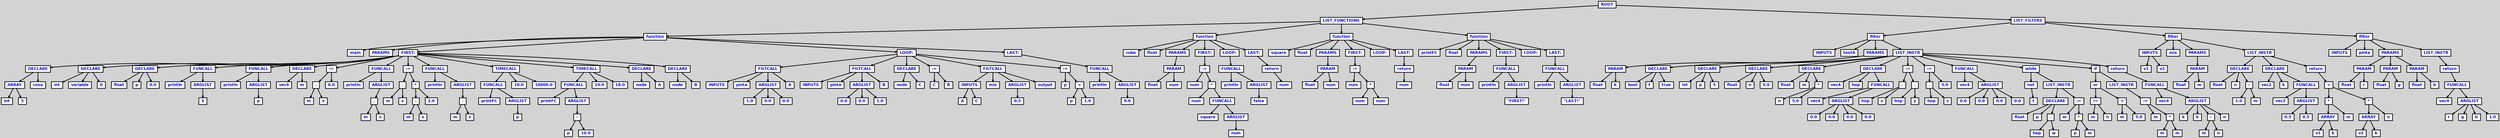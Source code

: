 digraph {

	ordering=out;
	ranksep=.4;
	bgcolor="lightgrey"; node [shape=box, fixedsize=false, fontsize=12, fontname="Helvetica-bold", fontcolor="blue"
		width=.25, height=.25, color="black", fillcolor="white", style="filled, solid, bold"];
	edge [arrowsize=.5, color="black", style="bold"]

  n0 [label="ROOT"];
  n1 [label="LIST_FUNCTIONS"];
  n1 [label="LIST_FUNCTIONS"];
  n2 [label="function"];
  n2 [label="function"];
  n3 [label="main"];
  n4 [label="PARAMS"];
  n5 [label="FIRST:"];
  n5 [label="FIRST:"];
  n6 [label="DECLARE"];
  n6 [label="DECLARE"];
  n7 [label="ARRAY"];
  n7 [label="ARRAY"];
  n8 [label="int"];
  n9 [label="5"];
  n10 [label="cosa"];
  n11 [label="DECLARE"];
  n11 [label="DECLARE"];
  n12 [label="int"];
  n13 [label="variable"];
  n14 [label="0"];
  n15 [label="DECLARE"];
  n15 [label="DECLARE"];
  n16 [label="float"];
  n17 [label="p"];
  n18 [label="0.0"];
  n19 [label="FUNCALL"];
  n19 [label="FUNCALL"];
  n20 [label="println"];
  n21 [label="ARGLIST"];
  n21 [label="ARGLIST"];
  n22 [label="3"];
  n23 [label="FUNCALL"];
  n23 [label="FUNCALL"];
  n24 [label="println"];
  n25 [label="ARGLIST"];
  n25 [label="ARGLIST"];
  n26 [label="p"];
  n27 [label="DECLARE"];
  n27 [label="DECLARE"];
  n28 [label="vec4"];
  n29 [label="m"];
  n30 [label=":="];
  n30 [label=":="];
  n31 [label="."];
  n31 [label="."];
  n32 [label="m"];
  n33 [label="x"];
  n34 [label="6.0"];
  n35 [label="FUNCALL"];
  n35 [label="FUNCALL"];
  n36 [label="println"];
  n37 [label="ARGLIST"];
  n37 [label="ARGLIST"];
  n38 [label="."];
  n38 [label="."];
  n39 [label="m"];
  n40 [label="x"];
  n41 [label=":="];
  n41 [label=":="];
  n42 [label="."];
  n42 [label="."];
  n43 [label="m"];
  n44 [label="x"];
  n45 [label="*"];
  n45 [label="*"];
  n46 [label="."];
  n46 [label="."];
  n47 [label="m"];
  n48 [label="x"];
  n49 [label="2.0"];
  n50 [label="FUNCALL"];
  n50 [label="FUNCALL"];
  n51 [label="println"];
  n52 [label="ARGLIST"];
  n52 [label="ARGLIST"];
  n53 [label="."];
  n53 [label="."];
  n54 [label="m"];
  n55 [label="x"];
  n56 [label="TIMECALL"];
  n56 [label="TIMECALL"];
  n57 [label="FUNCALL"];
  n57 [label="FUNCALL"];
  n58 [label="printFC"];
  n59 [label="ARGLIST"];
  n59 [label="ARGLIST"];
  n60 [label="p"];
  n61 [label="10.0"];
  n62 [label="10000.0"];
  n63 [label="TIMECALL"];
  n63 [label="TIMECALL"];
  n64 [label="FUNCALL"];
  n64 [label="FUNCALL"];
  n65 [label="printFC"];
  n66 [label="ARGLIST"];
  n66 [label="ARGLIST"];
  n67 [label="-"];
  n67 [label="-"];
  n68 [label="p"];
  n69 [label="10.0"];
  n70 [label="14.0"];
  n71 [label="18.0"];
  n72 [label="DECLARE"];
  n72 [label="DECLARE"];
  n73 [label="node"];
  n74 [label="A"];
  n75 [label="DECLARE"];
  n75 [label="DECLARE"];
  n76 [label="node"];
  n77 [label="B"];
  n78 [label="LOOP:"];
  n78 [label="LOOP:"];
  n79 [label="FILTCALL"];
  n79 [label="FILTCALL"];
  n80 [label="INPUTS"];
  n81 [label="pinta"];
  n82 [label="ARGLIST"];
  n82 [label="ARGLIST"];
  n83 [label="1.0"];
  n84 [label="0.0"];
  n85 [label="0.0"];
  n86 [label="A"];
  n87 [label="FILTCALL"];
  n87 [label="FILTCALL"];
  n88 [label="INPUTS"];
  n89 [label="pinta"];
  n90 [label="ARGLIST"];
  n90 [label="ARGLIST"];
  n91 [label="0.0"];
  n92 [label="0.0"];
  n93 [label="1.0"];
  n94 [label="B"];
  n95 [label="DECLARE"];
  n95 [label="DECLARE"];
  n96 [label="node"];
  n97 [label="C"];
  n98 [label=":="];
  n98 [label=":="];
  n99 [label="C"];
  n100 [label="B"];
  n101 [label="FILTCALL"];
  n101 [label="FILTCALL"];
  n102 [label="INPUTS"];
  n102 [label="INPUTS"];
  n103 [label="A"];
  n104 [label="C"];
  n105 [label="mix"];
  n106 [label="ARGLIST"];
  n106 [label="ARGLIST"];
  n107 [label="0.5"];
  n108 [label="output"];
  n109 [label=":="];
  n109 [label=":="];
  n110 [label="p"];
  n111 [label="+"];
  n111 [label="+"];
  n112 [label="p"];
  n113 [label="1.0"];
  n114 [label="LAST:"];
  n114 [label="LAST:"];
  n115 [label="FUNCALL"];
  n115 [label="FUNCALL"];
  n116 [label="println"];
  n117 [label="ARGLIST"];
  n117 [label="ARGLIST"];
  n118 [label="9.0"];
  n119 [label="function"];
  n119 [label="function"];
  n120 [label="cube"];
  n121 [label="float"];
  n122 [label="PARAMS"];
  n122 [label="PARAMS"];
  n123 [label="PARAM"];
  n123 [label="PARAM"];
  n124 [label="float"];
  n125 [label="num"];
  n126 [label="FIRST:"];
  n126 [label="FIRST:"];
  n127 [label=":="];
  n127 [label=":="];
  n128 [label="num"];
  n129 [label="*"];
  n129 [label="*"];
  n130 [label="num"];
  n131 [label="FUNCALL"];
  n131 [label="FUNCALL"];
  n132 [label="square"];
  n133 [label="ARGLIST"];
  n133 [label="ARGLIST"];
  n134 [label="num"];
  n135 [label="LOOP:"];
  n135 [label="LOOP:"];
  n136 [label="FUNCALL"];
  n136 [label="FUNCALL"];
  n137 [label="println"];
  n138 [label="ARGLIST"];
  n138 [label="ARGLIST"];
  n139 [label="false"];
  n140 [label="LAST:"];
  n140 [label="LAST:"];
  n141 [label="return"];
  n141 [label="return"];
  n142 [label="num"];
  n143 [label="function"];
  n143 [label="function"];
  n144 [label="square"];
  n145 [label="float"];
  n146 [label="PARAMS"];
  n146 [label="PARAMS"];
  n147 [label="PARAM"];
  n147 [label="PARAM"];
  n148 [label="float"];
  n149 [label="num"];
  n150 [label="FIRST:"];
  n150 [label="FIRST:"];
  n151 [label=":="];
  n151 [label=":="];
  n152 [label="num"];
  n153 [label="*"];
  n153 [label="*"];
  n154 [label="num"];
  n155 [label="num"];
  n156 [label="LOOP:"];
  n157 [label="LAST:"];
  n157 [label="LAST:"];
  n158 [label="return"];
  n158 [label="return"];
  n159 [label="num"];
  n160 [label="function"];
  n160 [label="function"];
  n161 [label="printFC"];
  n162 [label="float"];
  n163 [label="PARAMS"];
  n163 [label="PARAMS"];
  n164 [label="PARAM"];
  n164 [label="PARAM"];
  n165 [label="float"];
  n166 [label="num"];
  n167 [label="FIRST:"];
  n167 [label="FIRST:"];
  n168 [label="FUNCALL"];
  n168 [label="FUNCALL"];
  n169 [label="println"];
  n170 [label="ARGLIST"];
  n170 [label="ARGLIST"];
  n171 [label="\"FIRST!\""];
  n172 [label="LOOP:"];
  n173 [label="LAST:"];
  n173 [label="LAST:"];
  n174 [label="FUNCALL"];
  n174 [label="FUNCALL"];
  n175 [label="println"];
  n176 [label="ARGLIST"];
  n176 [label="ARGLIST"];
  n177 [label="\"LAST!\""];
  n178 [label="LIST_FILTERS"];
  n178 [label="LIST_FILTERS"];
  n179 [label="filter"];
  n179 [label="filter"];
  n180 [label="INPUTS"];
  n181 [label="testA"];
  n182 [label="PARAMS"];
  n182 [label="PARAMS"];
  n183 [label="PARAM"];
  n183 [label="PARAM"];
  n184 [label="float"];
  n185 [label="k"];
  n186 [label="LIST_INSTR"];
  n186 [label="LIST_INSTR"];
  n187 [label="DECLARE"];
  n187 [label="DECLARE"];
  n188 [label="bool"];
  n189 [label="t"];
  n190 [label="true"];
  n191 [label="DECLARE"];
  n191 [label="DECLARE"];
  n192 [label="int"];
  n193 [label="p"];
  n194 [label="5"];
  n195 [label="DECLARE"];
  n195 [label="DECLARE"];
  n196 [label="float"];
  n197 [label="n"];
  n198 [label="5.0"];
  n199 [label="DECLARE"];
  n199 [label="DECLARE"];
  n200 [label="float"];
  n201 [label="m"];
  n202 [label="*"];
  n202 [label="*"];
  n203 [label="n"];
  n204 [label="5.0"];
  n205 [label="DECLARE"];
  n205 [label="DECLARE"];
  n206 [label="vec4"];
  n207 [label="hop"];
  n208 [label="FUNCALL"];
  n208 [label="FUNCALL"];
  n209 [label="vec4"];
  n210 [label="ARGLIST"];
  n210 [label="ARGLIST"];
  n211 [label="0.0"];
  n212 [label="0.0"];
  n213 [label="0.0"];
  n214 [label="0.0"];
  n215 [label=":="];
  n215 [label=":="];
  n216 [label="."];
  n216 [label="."];
  n217 [label="hop"];
  n218 [label="x"];
  n219 [label="."];
  n219 [label="."];
  n220 [label="hop"];
  n221 [label="y"];
  n222 [label=":="];
  n222 [label=":="];
  n223 [label="."];
  n223 [label="."];
  n224 [label="hop"];
  n225 [label="z"];
  n226 [label="5.0"];
  n227 [label="FUNCALL"];
  n227 [label="FUNCALL"];
  n228 [label="vec4"];
  n229 [label="ARGLIST"];
  n229 [label="ARGLIST"];
  n230 [label="0.0"];
  n231 [label="0.0"];
  n232 [label="0.0"];
  n233 [label="0.0"];
  n234 [label="while"];
  n234 [label="while"];
  n235 [label="not"];
  n235 [label="not"];
  n236 [label="t"];
  n237 [label="LIST_INSTR"];
  n237 [label="LIST_INSTR"];
  n238 [label="DECLARE"];
  n238 [label="DECLARE"];
  n239 [label="float"];
  n240 [label="p"];
  n241 [label="."];
  n241 [label="."];
  n242 [label="hop"];
  n243 [label="w"];
  n244 [label=":="];
  n244 [label=":="];
  n245 [label="m"];
  n246 [label="*"];
  n246 [label="*"];
  n247 [label="p"];
  n248 [label="m"];
  n249 [label="if"];
  n249 [label="if"];
  n250 [label="or"];
  n250 [label="or"];
  n251 [label="!="];
  n251 [label="!="];
  n252 [label="m"];
  n253 [label="n"];
  n254 [label="<"];
  n254 [label="<"];
  n255 [label="m"];
  n256 [label="5.0"];
  n257 [label="LIST_INSTR"];
  n257 [label="LIST_INSTR"];
  n258 [label=":="];
  n258 [label=":="];
  n259 [label="m"];
  n260 [label="*"];
  n260 [label="*"];
  n261 [label="m"];
  n262 [label="m"];
  n263 [label="return"];
  n263 [label="return"];
  n264 [label="FUNCALL"];
  n264 [label="FUNCALL"];
  n265 [label="vec4"];
  n266 [label="ARGLIST"];
  n266 [label="ARGLIST"];
  n267 [label="k"];
  n268 [label="k"];
  n269 [label="-"];
  n269 [label="-"];
  n270 [label="m"];
  n271 [label="n"];
  n272 [label="n"];
  n273 [label="filter"];
  n273 [label="filter"];
  n274 [label="INPUTS"];
  n274 [label="INPUTS"];
  n275 [label="v1"];
  n276 [label="v2"];
  n277 [label="mix"];
  n278 [label="PARAMS"];
  n278 [label="PARAMS"];
  n279 [label="PARAM"];
  n279 [label="PARAM"];
  n280 [label="float"];
  n281 [label="m"];
  n282 [label="LIST_INSTR"];
  n282 [label="LIST_INSTR"];
  n283 [label="DECLARE"];
  n283 [label="DECLARE"];
  n284 [label="float"];
  n285 [label="n"];
  n286 [label="-"];
  n286 [label="-"];
  n287 [label="1.0"];
  n288 [label="m"];
  n289 [label="DECLARE"];
  n289 [label="DECLARE"];
  n290 [label="vec2"];
  n291 [label="k"];
  n292 [label="FUNCALL"];
  n292 [label="FUNCALL"];
  n293 [label="vec2"];
  n294 [label="ARGLIST"];
  n294 [label="ARGLIST"];
  n295 [label="0.5"];
  n296 [label="0.5"];
  n297 [label="return"];
  n297 [label="return"];
  n298 [label="+"];
  n298 [label="+"];
  n299 [label="*"];
  n299 [label="*"];
  n300 [label="ARRAY"];
  n300 [label="ARRAY"];
  n301 [label="v1"];
  n302 [label="k"];
  n303 [label="m"];
  n304 [label="*"];
  n304 [label="*"];
  n305 [label="ARRAY"];
  n305 [label="ARRAY"];
  n306 [label="v2"];
  n307 [label="k"];
  n308 [label="n"];
  n309 [label="filter"];
  n309 [label="filter"];
  n310 [label="INPUTS"];
  n311 [label="pinta"];
  n312 [label="PARAMS"];
  n312 [label="PARAMS"];
  n313 [label="PARAM"];
  n313 [label="PARAM"];
  n314 [label="float"];
  n315 [label="r"];
  n316 [label="PARAM"];
  n316 [label="PARAM"];
  n317 [label="float"];
  n318 [label="g"];
  n319 [label="PARAM"];
  n319 [label="PARAM"];
  n320 [label="float"];
  n321 [label="b"];
  n322 [label="LIST_INSTR"];
  n322 [label="LIST_INSTR"];
  n323 [label="return"];
  n323 [label="return"];
  n324 [label="FUNCALL"];
  n324 [label="FUNCALL"];
  n325 [label="vec4"];
  n326 [label="ARGLIST"];
  n326 [label="ARGLIST"];
  n327 [label="r"];
  n328 [label="g"];
  n329 [label="b"];
  n330 [label="1.0"];

  n0 -> n1 // "ROOT" -> "LIST_FUNCTIONS"
  n1 -> n2 // "LIST_FUNCTIONS" -> "function"
  n2 -> n3 // "function" -> "main"
  n2 -> n4 // "function" -> "PARAMS"
  n2 -> n5 // "function" -> "FIRST:"
  n5 -> n6 // "FIRST:" -> "DECLARE"
  n6 -> n7 // "DECLARE" -> "ARRAY"
  n7 -> n8 // "ARRAY" -> "int"
  n7 -> n9 // "ARRAY" -> "5"
  n6 -> n10 // "DECLARE" -> "cosa"
  n5 -> n11 // "FIRST:" -> "DECLARE"
  n11 -> n12 // "DECLARE" -> "int"
  n11 -> n13 // "DECLARE" -> "variable"
  n11 -> n14 // "DECLARE" -> "0"
  n5 -> n15 // "FIRST:" -> "DECLARE"
  n15 -> n16 // "DECLARE" -> "float"
  n15 -> n17 // "DECLARE" -> "p"
  n15 -> n18 // "DECLARE" -> "0.0"
  n5 -> n19 // "FIRST:" -> "FUNCALL"
  n19 -> n20 // "FUNCALL" -> "println"
  n19 -> n21 // "FUNCALL" -> "ARGLIST"
  n21 -> n22 // "ARGLIST" -> "3"
  n5 -> n23 // "FIRST:" -> "FUNCALL"
  n23 -> n24 // "FUNCALL" -> "println"
  n23 -> n25 // "FUNCALL" -> "ARGLIST"
  n25 -> n26 // "ARGLIST" -> "p"
  n5 -> n27 // "FIRST:" -> "DECLARE"
  n27 -> n28 // "DECLARE" -> "vec4"
  n27 -> n29 // "DECLARE" -> "m"
  n5 -> n30 // "FIRST:" -> ":="
  n30 -> n31 // ":=" -> "."
  n31 -> n32 // "." -> "m"
  n31 -> n33 // "." -> "x"
  n30 -> n34 // ":=" -> "6.0"
  n5 -> n35 // "FIRST:" -> "FUNCALL"
  n35 -> n36 // "FUNCALL" -> "println"
  n35 -> n37 // "FUNCALL" -> "ARGLIST"
  n37 -> n38 // "ARGLIST" -> "."
  n38 -> n39 // "." -> "m"
  n38 -> n40 // "." -> "x"
  n5 -> n41 // "FIRST:" -> ":="
  n41 -> n42 // ":=" -> "."
  n42 -> n43 // "." -> "m"
  n42 -> n44 // "." -> "x"
  n41 -> n45 // ":=" -> "*"
  n45 -> n46 // "*" -> "."
  n46 -> n47 // "." -> "m"
  n46 -> n48 // "." -> "x"
  n45 -> n49 // "*" -> "2.0"
  n5 -> n50 // "FIRST:" -> "FUNCALL"
  n50 -> n51 // "FUNCALL" -> "println"
  n50 -> n52 // "FUNCALL" -> "ARGLIST"
  n52 -> n53 // "ARGLIST" -> "."
  n53 -> n54 // "." -> "m"
  n53 -> n55 // "." -> "x"
  n5 -> n56 // "FIRST:" -> "TIMECALL"
  n56 -> n57 // "TIMECALL" -> "FUNCALL"
  n57 -> n58 // "FUNCALL" -> "printFC"
  n57 -> n59 // "FUNCALL" -> "ARGLIST"
  n59 -> n60 // "ARGLIST" -> "p"
  n56 -> n61 // "TIMECALL" -> "10.0"
  n56 -> n62 // "TIMECALL" -> "10000.0"
  n5 -> n63 // "FIRST:" -> "TIMECALL"
  n63 -> n64 // "TIMECALL" -> "FUNCALL"
  n64 -> n65 // "FUNCALL" -> "printFC"
  n64 -> n66 // "FUNCALL" -> "ARGLIST"
  n66 -> n67 // "ARGLIST" -> "-"
  n67 -> n68 // "-" -> "p"
  n67 -> n69 // "-" -> "10.0"
  n63 -> n70 // "TIMECALL" -> "14.0"
  n63 -> n71 // "TIMECALL" -> "18.0"
  n5 -> n72 // "FIRST:" -> "DECLARE"
  n72 -> n73 // "DECLARE" -> "node"
  n72 -> n74 // "DECLARE" -> "A"
  n5 -> n75 // "FIRST:" -> "DECLARE"
  n75 -> n76 // "DECLARE" -> "node"
  n75 -> n77 // "DECLARE" -> "B"
  n2 -> n78 // "function" -> "LOOP:"
  n78 -> n79 // "LOOP:" -> "FILTCALL"
  n79 -> n80 // "FILTCALL" -> "INPUTS"
  n79 -> n81 // "FILTCALL" -> "pinta"
  n79 -> n82 // "FILTCALL" -> "ARGLIST"
  n82 -> n83 // "ARGLIST" -> "1.0"
  n82 -> n84 // "ARGLIST" -> "0.0"
  n82 -> n85 // "ARGLIST" -> "0.0"
  n79 -> n86 // "FILTCALL" -> "A"
  n78 -> n87 // "LOOP:" -> "FILTCALL"
  n87 -> n88 // "FILTCALL" -> "INPUTS"
  n87 -> n89 // "FILTCALL" -> "pinta"
  n87 -> n90 // "FILTCALL" -> "ARGLIST"
  n90 -> n91 // "ARGLIST" -> "0.0"
  n90 -> n92 // "ARGLIST" -> "0.0"
  n90 -> n93 // "ARGLIST" -> "1.0"
  n87 -> n94 // "FILTCALL" -> "B"
  n78 -> n95 // "LOOP:" -> "DECLARE"
  n95 -> n96 // "DECLARE" -> "node"
  n95 -> n97 // "DECLARE" -> "C"
  n78 -> n98 // "LOOP:" -> ":="
  n98 -> n99 // ":=" -> "C"
  n98 -> n100 // ":=" -> "B"
  n78 -> n101 // "LOOP:" -> "FILTCALL"
  n101 -> n102 // "FILTCALL" -> "INPUTS"
  n102 -> n103 // "INPUTS" -> "A"
  n102 -> n104 // "INPUTS" -> "C"
  n101 -> n105 // "FILTCALL" -> "mix"
  n101 -> n106 // "FILTCALL" -> "ARGLIST"
  n106 -> n107 // "ARGLIST" -> "0.5"
  n101 -> n108 // "FILTCALL" -> "output"
  n78 -> n109 // "LOOP:" -> ":="
  n109 -> n110 // ":=" -> "p"
  n109 -> n111 // ":=" -> "+"
  n111 -> n112 // "+" -> "p"
  n111 -> n113 // "+" -> "1.0"
  n2 -> n114 // "function" -> "LAST:"
  n114 -> n115 // "LAST:" -> "FUNCALL"
  n115 -> n116 // "FUNCALL" -> "println"
  n115 -> n117 // "FUNCALL" -> "ARGLIST"
  n117 -> n118 // "ARGLIST" -> "9.0"
  n1 -> n119 // "LIST_FUNCTIONS" -> "function"
  n119 -> n120 // "function" -> "cube"
  n119 -> n121 // "function" -> "float"
  n119 -> n122 // "function" -> "PARAMS"
  n122 -> n123 // "PARAMS" -> "PARAM"
  n123 -> n124 // "PARAM" -> "float"
  n123 -> n125 // "PARAM" -> "num"
  n119 -> n126 // "function" -> "FIRST:"
  n126 -> n127 // "FIRST:" -> ":="
  n127 -> n128 // ":=" -> "num"
  n127 -> n129 // ":=" -> "*"
  n129 -> n130 // "*" -> "num"
  n129 -> n131 // "*" -> "FUNCALL"
  n131 -> n132 // "FUNCALL" -> "square"
  n131 -> n133 // "FUNCALL" -> "ARGLIST"
  n133 -> n134 // "ARGLIST" -> "num"
  n119 -> n135 // "function" -> "LOOP:"
  n135 -> n136 // "LOOP:" -> "FUNCALL"
  n136 -> n137 // "FUNCALL" -> "println"
  n136 -> n138 // "FUNCALL" -> "ARGLIST"
  n138 -> n139 // "ARGLIST" -> "false"
  n119 -> n140 // "function" -> "LAST:"
  n140 -> n141 // "LAST:" -> "return"
  n141 -> n142 // "return" -> "num"
  n1 -> n143 // "LIST_FUNCTIONS" -> "function"
  n143 -> n144 // "function" -> "square"
  n143 -> n145 // "function" -> "float"
  n143 -> n146 // "function" -> "PARAMS"
  n146 -> n147 // "PARAMS" -> "PARAM"
  n147 -> n148 // "PARAM" -> "float"
  n147 -> n149 // "PARAM" -> "num"
  n143 -> n150 // "function" -> "FIRST:"
  n150 -> n151 // "FIRST:" -> ":="
  n151 -> n152 // ":=" -> "num"
  n151 -> n153 // ":=" -> "*"
  n153 -> n154 // "*" -> "num"
  n153 -> n155 // "*" -> "num"
  n143 -> n156 // "function" -> "LOOP:"
  n143 -> n157 // "function" -> "LAST:"
  n157 -> n158 // "LAST:" -> "return"
  n158 -> n159 // "return" -> "num"
  n1 -> n160 // "LIST_FUNCTIONS" -> "function"
  n160 -> n161 // "function" -> "printFC"
  n160 -> n162 // "function" -> "float"
  n160 -> n163 // "function" -> "PARAMS"
  n163 -> n164 // "PARAMS" -> "PARAM"
  n164 -> n165 // "PARAM" -> "float"
  n164 -> n166 // "PARAM" -> "num"
  n160 -> n167 // "function" -> "FIRST:"
  n167 -> n168 // "FIRST:" -> "FUNCALL"
  n168 -> n169 // "FUNCALL" -> "println"
  n168 -> n170 // "FUNCALL" -> "ARGLIST"
  n170 -> n171 // "ARGLIST" -> "\"FIRST!\""
  n160 -> n172 // "function" -> "LOOP:"
  n160 -> n173 // "function" -> "LAST:"
  n173 -> n174 // "LAST:" -> "FUNCALL"
  n174 -> n175 // "FUNCALL" -> "println"
  n174 -> n176 // "FUNCALL" -> "ARGLIST"
  n176 -> n177 // "ARGLIST" -> "\"LAST!\""
  n0 -> n178 // "ROOT" -> "LIST_FILTERS"
  n178 -> n179 // "LIST_FILTERS" -> "filter"
  n179 -> n180 // "filter" -> "INPUTS"
  n179 -> n181 // "filter" -> "testA"
  n179 -> n182 // "filter" -> "PARAMS"
  n182 -> n183 // "PARAMS" -> "PARAM"
  n183 -> n184 // "PARAM" -> "float"
  n183 -> n185 // "PARAM" -> "k"
  n179 -> n186 // "filter" -> "LIST_INSTR"
  n186 -> n187 // "LIST_INSTR" -> "DECLARE"
  n187 -> n188 // "DECLARE" -> "bool"
  n187 -> n189 // "DECLARE" -> "t"
  n187 -> n190 // "DECLARE" -> "true"
  n186 -> n191 // "LIST_INSTR" -> "DECLARE"
  n191 -> n192 // "DECLARE" -> "int"
  n191 -> n193 // "DECLARE" -> "p"
  n191 -> n194 // "DECLARE" -> "5"
  n186 -> n195 // "LIST_INSTR" -> "DECLARE"
  n195 -> n196 // "DECLARE" -> "float"
  n195 -> n197 // "DECLARE" -> "n"
  n195 -> n198 // "DECLARE" -> "5.0"
  n186 -> n199 // "LIST_INSTR" -> "DECLARE"
  n199 -> n200 // "DECLARE" -> "float"
  n199 -> n201 // "DECLARE" -> "m"
  n199 -> n202 // "DECLARE" -> "*"
  n202 -> n203 // "*" -> "n"
  n202 -> n204 // "*" -> "5.0"
  n186 -> n205 // "LIST_INSTR" -> "DECLARE"
  n205 -> n206 // "DECLARE" -> "vec4"
  n205 -> n207 // "DECLARE" -> "hop"
  n205 -> n208 // "DECLARE" -> "FUNCALL"
  n208 -> n209 // "FUNCALL" -> "vec4"
  n208 -> n210 // "FUNCALL" -> "ARGLIST"
  n210 -> n211 // "ARGLIST" -> "0.0"
  n210 -> n212 // "ARGLIST" -> "0.0"
  n210 -> n213 // "ARGLIST" -> "0.0"
  n210 -> n214 // "ARGLIST" -> "0.0"
  n186 -> n215 // "LIST_INSTR" -> ":="
  n215 -> n216 // ":=" -> "."
  n216 -> n217 // "." -> "hop"
  n216 -> n218 // "." -> "x"
  n215 -> n219 // ":=" -> "."
  n219 -> n220 // "." -> "hop"
  n219 -> n221 // "." -> "y"
  n186 -> n222 // "LIST_INSTR" -> ":="
  n222 -> n223 // ":=" -> "."
  n223 -> n224 // "." -> "hop"
  n223 -> n225 // "." -> "z"
  n222 -> n226 // ":=" -> "5.0"
  n186 -> n227 // "LIST_INSTR" -> "FUNCALL"
  n227 -> n228 // "FUNCALL" -> "vec4"
  n227 -> n229 // "FUNCALL" -> "ARGLIST"
  n229 -> n230 // "ARGLIST" -> "0.0"
  n229 -> n231 // "ARGLIST" -> "0.0"
  n229 -> n232 // "ARGLIST" -> "0.0"
  n229 -> n233 // "ARGLIST" -> "0.0"
  n186 -> n234 // "LIST_INSTR" -> "while"
  n234 -> n235 // "while" -> "not"
  n235 -> n236 // "not" -> "t"
  n234 -> n237 // "while" -> "LIST_INSTR"
  n237 -> n238 // "LIST_INSTR" -> "DECLARE"
  n238 -> n239 // "DECLARE" -> "float"
  n238 -> n240 // "DECLARE" -> "p"
  n238 -> n241 // "DECLARE" -> "."
  n241 -> n242 // "." -> "hop"
  n241 -> n243 // "." -> "w"
  n237 -> n244 // "LIST_INSTR" -> ":="
  n244 -> n245 // ":=" -> "m"
  n244 -> n246 // ":=" -> "*"
  n246 -> n247 // "*" -> "p"
  n246 -> n248 // "*" -> "m"
  n186 -> n249 // "LIST_INSTR" -> "if"
  n249 -> n250 // "if" -> "or"
  n250 -> n251 // "or" -> "!="
  n251 -> n252 // "!=" -> "m"
  n251 -> n253 // "!=" -> "n"
  n250 -> n254 // "or" -> "<"
  n254 -> n255 // "<" -> "m"
  n254 -> n256 // "<" -> "5.0"
  n249 -> n257 // "if" -> "LIST_INSTR"
  n257 -> n258 // "LIST_INSTR" -> ":="
  n258 -> n259 // ":=" -> "m"
  n258 -> n260 // ":=" -> "*"
  n260 -> n261 // "*" -> "m"
  n260 -> n262 // "*" -> "m"
  n186 -> n263 // "LIST_INSTR" -> "return"
  n263 -> n264 // "return" -> "FUNCALL"
  n264 -> n265 // "FUNCALL" -> "vec4"
  n264 -> n266 // "FUNCALL" -> "ARGLIST"
  n266 -> n267 // "ARGLIST" -> "k"
  n266 -> n268 // "ARGLIST" -> "k"
  n266 -> n269 // "ARGLIST" -> "-"
  n269 -> n270 // "-" -> "m"
  n269 -> n271 // "-" -> "n"
  n266 -> n272 // "ARGLIST" -> "n"
  n178 -> n273 // "LIST_FILTERS" -> "filter"
  n273 -> n274 // "filter" -> "INPUTS"
  n274 -> n275 // "INPUTS" -> "v1"
  n274 -> n276 // "INPUTS" -> "v2"
  n273 -> n277 // "filter" -> "mix"
  n273 -> n278 // "filter" -> "PARAMS"
  n278 -> n279 // "PARAMS" -> "PARAM"
  n279 -> n280 // "PARAM" -> "float"
  n279 -> n281 // "PARAM" -> "m"
  n273 -> n282 // "filter" -> "LIST_INSTR"
  n282 -> n283 // "LIST_INSTR" -> "DECLARE"
  n283 -> n284 // "DECLARE" -> "float"
  n283 -> n285 // "DECLARE" -> "n"
  n283 -> n286 // "DECLARE" -> "-"
  n286 -> n287 // "-" -> "1.0"
  n286 -> n288 // "-" -> "m"
  n282 -> n289 // "LIST_INSTR" -> "DECLARE"
  n289 -> n290 // "DECLARE" -> "vec2"
  n289 -> n291 // "DECLARE" -> "k"
  n289 -> n292 // "DECLARE" -> "FUNCALL"
  n292 -> n293 // "FUNCALL" -> "vec2"
  n292 -> n294 // "FUNCALL" -> "ARGLIST"
  n294 -> n295 // "ARGLIST" -> "0.5"
  n294 -> n296 // "ARGLIST" -> "0.5"
  n282 -> n297 // "LIST_INSTR" -> "return"
  n297 -> n298 // "return" -> "+"
  n298 -> n299 // "+" -> "*"
  n299 -> n300 // "*" -> "ARRAY"
  n300 -> n301 // "ARRAY" -> "v1"
  n300 -> n302 // "ARRAY" -> "k"
  n299 -> n303 // "*" -> "m"
  n298 -> n304 // "+" -> "*"
  n304 -> n305 // "*" -> "ARRAY"
  n305 -> n306 // "ARRAY" -> "v2"
  n305 -> n307 // "ARRAY" -> "k"
  n304 -> n308 // "*" -> "n"
  n178 -> n309 // "LIST_FILTERS" -> "filter"
  n309 -> n310 // "filter" -> "INPUTS"
  n309 -> n311 // "filter" -> "pinta"
  n309 -> n312 // "filter" -> "PARAMS"
  n312 -> n313 // "PARAMS" -> "PARAM"
  n313 -> n314 // "PARAM" -> "float"
  n313 -> n315 // "PARAM" -> "r"
  n312 -> n316 // "PARAMS" -> "PARAM"
  n316 -> n317 // "PARAM" -> "float"
  n316 -> n318 // "PARAM" -> "g"
  n312 -> n319 // "PARAMS" -> "PARAM"
  n319 -> n320 // "PARAM" -> "float"
  n319 -> n321 // "PARAM" -> "b"
  n309 -> n322 // "filter" -> "LIST_INSTR"
  n322 -> n323 // "LIST_INSTR" -> "return"
  n323 -> n324 // "return" -> "FUNCALL"
  n324 -> n325 // "FUNCALL" -> "vec4"
  n324 -> n326 // "FUNCALL" -> "ARGLIST"
  n326 -> n327 // "ARGLIST" -> "r"
  n326 -> n328 // "ARGLIST" -> "g"
  n326 -> n329 // "ARGLIST" -> "b"
  n326 -> n330 // "ARGLIST" -> "1.0"

}
